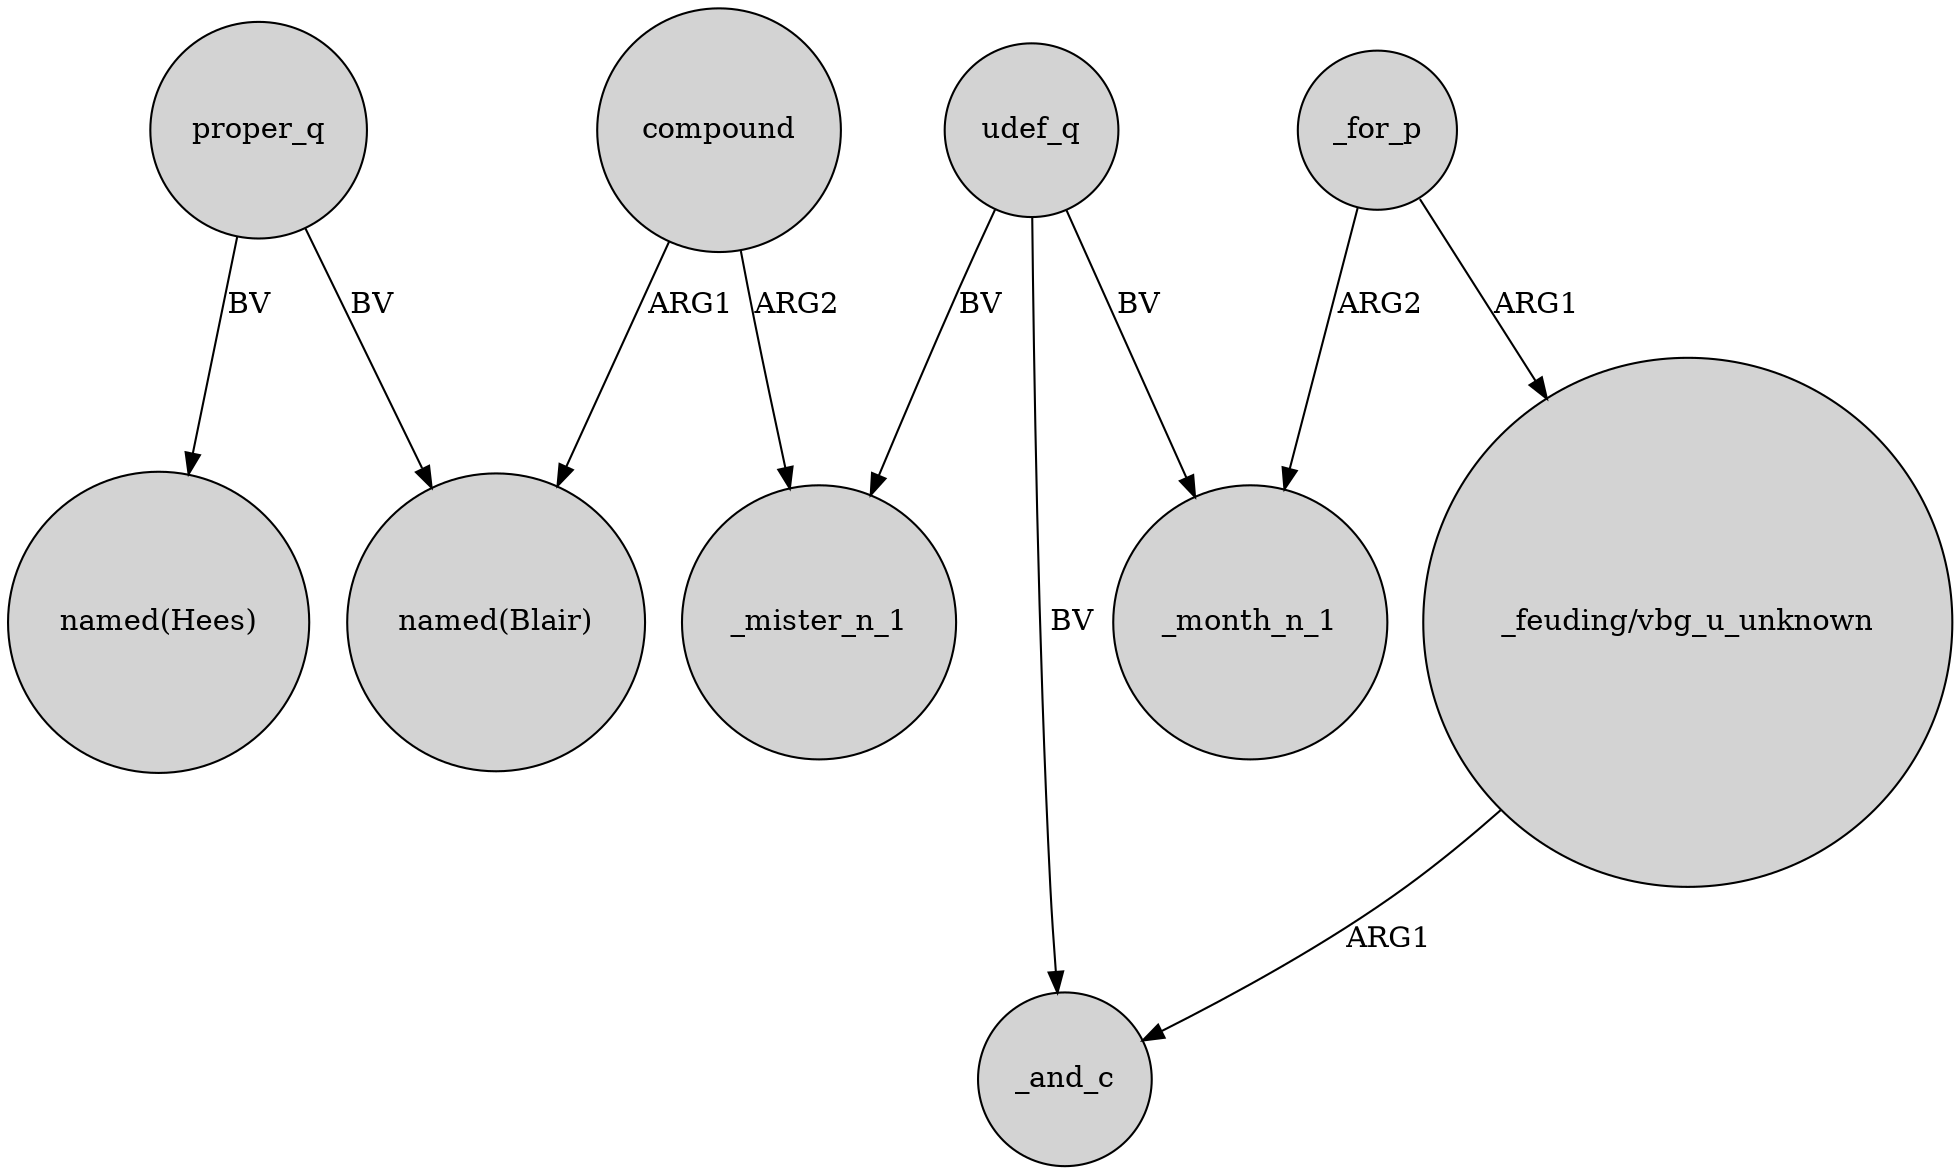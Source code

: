 digraph {
	node [shape=circle style=filled]
	proper_q -> "named(Hees)" [label=BV]
	udef_q -> _mister_n_1 [label=BV]
	_for_p -> _month_n_1 [label=ARG2]
	"_feuding/vbg_u_unknown" -> _and_c [label=ARG1]
	compound -> "named(Blair)" [label=ARG1]
	udef_q -> _month_n_1 [label=BV]
	_for_p -> "_feuding/vbg_u_unknown" [label=ARG1]
	udef_q -> _and_c [label=BV]
	proper_q -> "named(Blair)" [label=BV]
	compound -> _mister_n_1 [label=ARG2]
}
